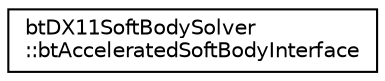 digraph "Graphical Class Hierarchy"
{
  edge [fontname="Helvetica",fontsize="10",labelfontname="Helvetica",labelfontsize="10"];
  node [fontname="Helvetica",fontsize="10",shape=record];
  rankdir="LR";
  Node1 [label="btDX11SoftBodySolver\l::btAcceleratedSoftBodyInterface",height=0.2,width=0.4,color="black", fillcolor="white", style="filled",URL="$classbt_d_x11_soft_body_solver_1_1bt_accelerated_soft_body_interface.html"];
}

